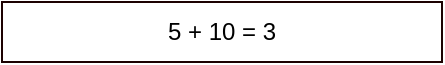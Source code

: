<mxfile>
    <diagram id="E20E8XjOmd32jR8PIDLS" name="Page-1">
        <mxGraphModel dx="111" dy="62" grid="1" gridSize="10" guides="1" tooltips="1" connect="1" arrows="1" fold="1" page="1" pageScale="1" pageWidth="850" pageHeight="1100" math="0" shadow="0">
            <root>
                <mxCell id="0"/>
                <mxCell id="1" parent="0"/>
                <mxCell id="2" value="5 + 10 = 3" style="text;strokeColor=#1D0101;align=center;fillColor=none;html=1;verticalAlign=middle;whiteSpace=wrap;rounded=0;" parent="1" vertex="1">
                    <mxGeometry x="315" y="150" width="220" height="30" as="geometry"/>
                </mxCell>
            </root>
        </mxGraphModel>
    </diagram>
</mxfile>